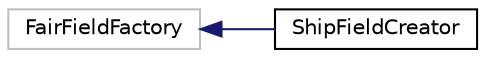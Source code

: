 digraph "Graphical Class Hierarchy"
{
 // LATEX_PDF_SIZE
  edge [fontname="Helvetica",fontsize="10",labelfontname="Helvetica",labelfontsize="10"];
  node [fontname="Helvetica",fontsize="10",shape=record];
  rankdir="LR";
  Node291 [label="FairFieldFactory",height=0.2,width=0.4,color="grey75", fillcolor="white", style="filled",tooltip=" "];
  Node291 -> Node0 [dir="back",color="midnightblue",fontsize="10",style="solid",fontname="Helvetica"];
  Node0 [label="ShipFieldCreator",height=0.2,width=0.4,color="black", fillcolor="white", style="filled",URL="$classShipFieldCreator.html",tooltip=" "];
}
